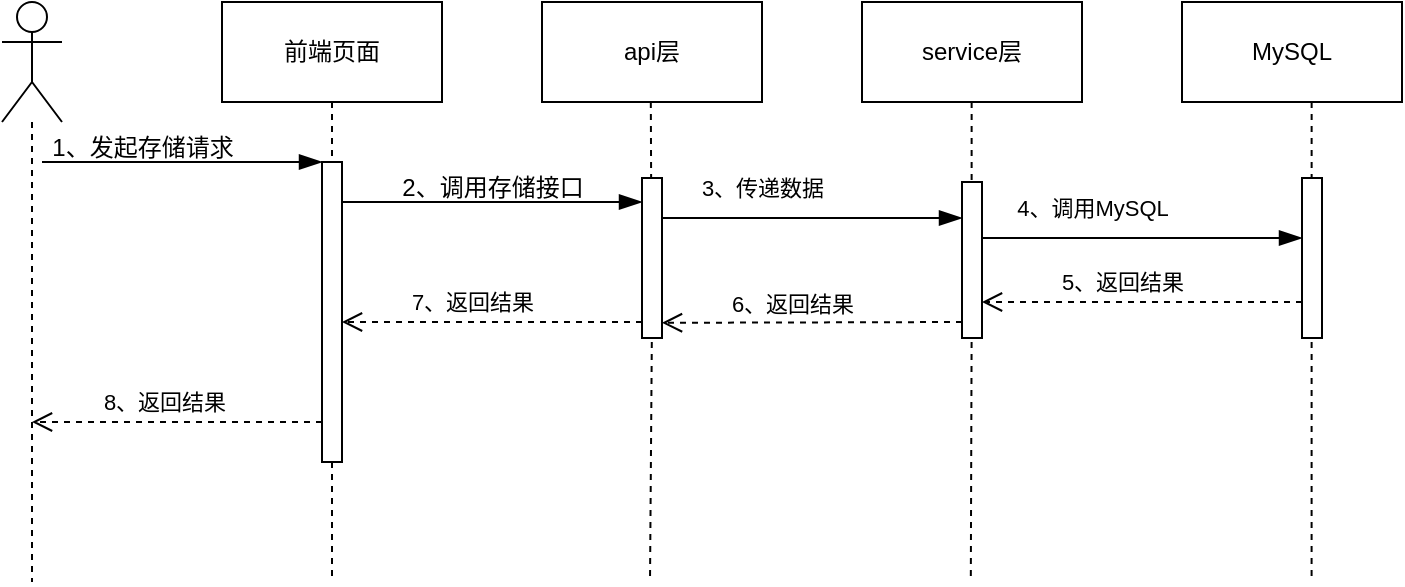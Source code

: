 <mxfile version="21.6.1" type="github">
  <diagram name="第 1 页" id="ICEn_enINgpiXyk_72j_">
    <mxGraphModel dx="1122" dy="538" grid="1" gridSize="10" guides="1" tooltips="1" connect="1" arrows="1" fold="1" page="1" pageScale="1" pageWidth="827" pageHeight="1169" math="0" shadow="0">
      <root>
        <mxCell id="0" />
        <mxCell id="1" parent="0" />
        <mxCell id="je3bZQotpma4_9G8U86e-31" style="edgeStyle=orthogonalEdgeStyle;rounded=0;orthogonalLoop=1;jettySize=auto;html=1;endArrow=none;endFill=0;dashed=1;" edge="1" parent="1">
          <mxGeometry relative="1" as="geometry">
            <mxPoint x="754.41" y="350" as="targetPoint" />
            <mxPoint x="754.82" y="110" as="sourcePoint" />
            <Array as="points">
              <mxPoint x="755.41" y="350" />
            </Array>
          </mxGeometry>
        </mxCell>
        <mxCell id="je3bZQotpma4_9G8U86e-30" style="edgeStyle=orthogonalEdgeStyle;rounded=0;orthogonalLoop=1;jettySize=auto;html=1;endArrow=none;endFill=0;dashed=1;" edge="1" parent="1">
          <mxGeometry relative="1" as="geometry">
            <mxPoint x="584.41" y="350" as="targetPoint" />
            <mxPoint x="584.82" y="110" as="sourcePoint" />
            <Array as="points">
              <mxPoint x="584.41" y="230" />
              <mxPoint x="584.41" y="230" />
            </Array>
          </mxGeometry>
        </mxCell>
        <mxCell id="je3bZQotpma4_9G8U86e-28" style="edgeStyle=orthogonalEdgeStyle;rounded=0;orthogonalLoop=1;jettySize=auto;html=1;endArrow=none;endFill=0;dashed=1;" edge="1" parent="1">
          <mxGeometry relative="1" as="geometry">
            <mxPoint x="424" y="350" as="targetPoint" />
            <mxPoint x="424.41" y="110" as="sourcePoint" />
          </mxGeometry>
        </mxCell>
        <mxCell id="je3bZQotpma4_9G8U86e-2" style="edgeStyle=orthogonalEdgeStyle;rounded=0;orthogonalLoop=1;jettySize=auto;html=1;dashed=1;endArrow=none;endFill=0;" edge="1" parent="1" source="je3bZQotpma4_9G8U86e-1">
          <mxGeometry relative="1" as="geometry">
            <mxPoint x="115" y="350" as="targetPoint" />
          </mxGeometry>
        </mxCell>
        <mxCell id="je3bZQotpma4_9G8U86e-1" value="" style="shape=umlActor;verticalLabelPosition=bottom;verticalAlign=top;html=1;" vertex="1" parent="1">
          <mxGeometry x="100" y="60" width="30" height="60" as="geometry" />
        </mxCell>
        <mxCell id="je3bZQotpma4_9G8U86e-8" style="edgeStyle=orthogonalEdgeStyle;rounded=0;orthogonalLoop=1;jettySize=auto;html=1;endArrow=none;endFill=0;dashed=1;" edge="1" parent="1" source="je3bZQotpma4_9G8U86e-3">
          <mxGeometry relative="1" as="geometry">
            <mxPoint x="265" y="350" as="targetPoint" />
          </mxGeometry>
        </mxCell>
        <mxCell id="je3bZQotpma4_9G8U86e-3" value="前端页面" style="html=1;whiteSpace=wrap;" vertex="1" parent="1">
          <mxGeometry x="210" y="60" width="110" height="50" as="geometry" />
        </mxCell>
        <mxCell id="je3bZQotpma4_9G8U86e-4" value="service层" style="html=1;whiteSpace=wrap;" vertex="1" parent="1">
          <mxGeometry x="530" y="60" width="110" height="50" as="geometry" />
        </mxCell>
        <mxCell id="je3bZQotpma4_9G8U86e-5" value="api层" style="html=1;whiteSpace=wrap;" vertex="1" parent="1">
          <mxGeometry x="370" y="60" width="110" height="50" as="geometry" />
        </mxCell>
        <mxCell id="je3bZQotpma4_9G8U86e-6" value="MySQL" style="html=1;whiteSpace=wrap;" vertex="1" parent="1">
          <mxGeometry x="690" y="60" width="110" height="50" as="geometry" />
        </mxCell>
        <mxCell id="je3bZQotpma4_9G8U86e-7" value="" style="html=1;points=[];perimeter=orthogonalPerimeter;outlineConnect=0;targetShapes=umlLifeline;portConstraint=eastwest;newEdgeStyle={&quot;edgeStyle&quot;:&quot;elbowEdgeStyle&quot;,&quot;elbow&quot;:&quot;vertical&quot;,&quot;curved&quot;:0,&quot;rounded&quot;:0};" vertex="1" parent="1">
          <mxGeometry x="260" y="140" width="10" height="150" as="geometry" />
        </mxCell>
        <mxCell id="je3bZQotpma4_9G8U86e-9" value="" style="endArrow=blockThin;endFill=1;endSize=9;html=1;rounded=0;" edge="1" parent="1">
          <mxGeometry width="160" relative="1" as="geometry">
            <mxPoint x="120" y="140" as="sourcePoint" />
            <mxPoint x="260" y="140" as="targetPoint" />
          </mxGeometry>
        </mxCell>
        <mxCell id="je3bZQotpma4_9G8U86e-10" value="1、发起存储请求" style="text;html=1;align=center;verticalAlign=middle;resizable=0;points=[];autosize=1;strokeColor=none;fillColor=none;" vertex="1" parent="1">
          <mxGeometry x="115" y="118" width="110" height="30" as="geometry" />
        </mxCell>
        <mxCell id="je3bZQotpma4_9G8U86e-11" value="" style="html=1;points=[];perimeter=orthogonalPerimeter;outlineConnect=0;targetShapes=umlLifeline;portConstraint=eastwest;newEdgeStyle={&quot;edgeStyle&quot;:&quot;elbowEdgeStyle&quot;,&quot;elbow&quot;:&quot;vertical&quot;,&quot;curved&quot;:0,&quot;rounded&quot;:0};" vertex="1" parent="1">
          <mxGeometry x="420" y="148" width="10" height="80" as="geometry" />
        </mxCell>
        <mxCell id="je3bZQotpma4_9G8U86e-12" value="" style="html=1;points=[];perimeter=orthogonalPerimeter;outlineConnect=0;targetShapes=umlLifeline;portConstraint=eastwest;newEdgeStyle={&quot;edgeStyle&quot;:&quot;elbowEdgeStyle&quot;,&quot;elbow&quot;:&quot;vertical&quot;,&quot;curved&quot;:0,&quot;rounded&quot;:0};" vertex="1" parent="1">
          <mxGeometry x="580" y="150" width="10" height="78" as="geometry" />
        </mxCell>
        <mxCell id="je3bZQotpma4_9G8U86e-13" value="" style="html=1;points=[];perimeter=orthogonalPerimeter;outlineConnect=0;targetShapes=umlLifeline;portConstraint=eastwest;newEdgeStyle={&quot;edgeStyle&quot;:&quot;elbowEdgeStyle&quot;,&quot;elbow&quot;:&quot;vertical&quot;,&quot;curved&quot;:0,&quot;rounded&quot;:0};" vertex="1" parent="1">
          <mxGeometry x="750" y="148" width="10" height="80" as="geometry" />
        </mxCell>
        <mxCell id="je3bZQotpma4_9G8U86e-14" value="" style="endArrow=blockThin;endFill=1;endSize=9;html=1;rounded=0;" edge="1" parent="1" source="je3bZQotpma4_9G8U86e-7">
          <mxGeometry width="160" relative="1" as="geometry">
            <mxPoint x="280" y="160" as="sourcePoint" />
            <mxPoint x="420" y="160" as="targetPoint" />
          </mxGeometry>
        </mxCell>
        <mxCell id="je3bZQotpma4_9G8U86e-15" value="2、调用存储接口" style="text;html=1;align=center;verticalAlign=middle;resizable=0;points=[];autosize=1;strokeColor=none;fillColor=none;" vertex="1" parent="1">
          <mxGeometry x="290" y="138" width="110" height="30" as="geometry" />
        </mxCell>
        <mxCell id="je3bZQotpma4_9G8U86e-16" value="" style="endArrow=blockThin;endFill=1;endSize=9;html=1;rounded=0;" edge="1" parent="1">
          <mxGeometry width="160" relative="1" as="geometry">
            <mxPoint x="430" y="168" as="sourcePoint" />
            <mxPoint x="580" y="168" as="targetPoint" />
          </mxGeometry>
        </mxCell>
        <mxCell id="je3bZQotpma4_9G8U86e-17" value="3、传递数据" style="edgeLabel;html=1;align=center;verticalAlign=middle;resizable=0;points=[];" vertex="1" connectable="0" parent="je3bZQotpma4_9G8U86e-16">
          <mxGeometry x="-0.133" y="3" relative="1" as="geometry">
            <mxPoint x="-15" y="-12" as="offset" />
          </mxGeometry>
        </mxCell>
        <mxCell id="je3bZQotpma4_9G8U86e-18" value="" style="endArrow=blockThin;endFill=1;endSize=9;html=1;rounded=0;" edge="1" parent="1" target="je3bZQotpma4_9G8U86e-13">
          <mxGeometry width="160" relative="1" as="geometry">
            <mxPoint x="590" y="178" as="sourcePoint" />
            <mxPoint x="740" y="178" as="targetPoint" />
          </mxGeometry>
        </mxCell>
        <mxCell id="je3bZQotpma4_9G8U86e-19" value="4、调用MySQL" style="edgeLabel;html=1;align=center;verticalAlign=middle;resizable=0;points=[];" vertex="1" connectable="0" parent="je3bZQotpma4_9G8U86e-18">
          <mxGeometry x="-0.133" y="3" relative="1" as="geometry">
            <mxPoint x="-15" y="-12" as="offset" />
          </mxGeometry>
        </mxCell>
        <mxCell id="je3bZQotpma4_9G8U86e-20" value="" style="html=1;verticalAlign=bottom;endArrow=open;dashed=1;endSize=8;edgeStyle=elbowEdgeStyle;elbow=vertical;curved=0;rounded=0;" edge="1" parent="1" source="je3bZQotpma4_9G8U86e-13" target="je3bZQotpma4_9G8U86e-12">
          <mxGeometry x="0.773" relative="1" as="geometry">
            <mxPoint x="740" y="210" as="sourcePoint" />
            <mxPoint x="600" y="210" as="targetPoint" />
            <Array as="points">
              <mxPoint x="620" y="210" />
            </Array>
            <mxPoint as="offset" />
          </mxGeometry>
        </mxCell>
        <mxCell id="je3bZQotpma4_9G8U86e-21" value="5、返回结果" style="edgeLabel;html=1;align=center;verticalAlign=middle;resizable=0;points=[];" vertex="1" connectable="0" parent="je3bZQotpma4_9G8U86e-20">
          <mxGeometry x="-0.112" y="-2" relative="1" as="geometry">
            <mxPoint x="-19" y="-8" as="offset" />
          </mxGeometry>
        </mxCell>
        <mxCell id="je3bZQotpma4_9G8U86e-22" value="" style="html=1;verticalAlign=bottom;endArrow=open;dashed=1;endSize=8;edgeStyle=elbowEdgeStyle;elbow=vertical;curved=0;rounded=0;" edge="1" parent="1">
          <mxGeometry x="0.773" relative="1" as="geometry">
            <mxPoint x="580" y="220" as="sourcePoint" />
            <mxPoint x="430" y="220.41" as="targetPoint" />
            <Array as="points">
              <mxPoint x="460" y="220.41" />
            </Array>
            <mxPoint as="offset" />
          </mxGeometry>
        </mxCell>
        <mxCell id="je3bZQotpma4_9G8U86e-23" value="6、返回结果" style="edgeLabel;html=1;align=center;verticalAlign=middle;resizable=0;points=[];" vertex="1" connectable="0" parent="je3bZQotpma4_9G8U86e-22">
          <mxGeometry x="-0.112" y="-2" relative="1" as="geometry">
            <mxPoint x="-19" y="-8" as="offset" />
          </mxGeometry>
        </mxCell>
        <mxCell id="je3bZQotpma4_9G8U86e-24" value="" style="html=1;verticalAlign=bottom;endArrow=open;dashed=1;endSize=8;edgeStyle=elbowEdgeStyle;elbow=vertical;curved=0;rounded=0;" edge="1" parent="1">
          <mxGeometry x="0.773" relative="1" as="geometry">
            <mxPoint x="260" y="270" as="sourcePoint" />
            <mxPoint x="115" y="270" as="targetPoint" />
            <Array as="points">
              <mxPoint x="145" y="270" />
            </Array>
            <mxPoint as="offset" />
          </mxGeometry>
        </mxCell>
        <mxCell id="je3bZQotpma4_9G8U86e-25" value="8、返回结果" style="edgeLabel;html=1;align=center;verticalAlign=middle;resizable=0;points=[];" vertex="1" connectable="0" parent="je3bZQotpma4_9G8U86e-24">
          <mxGeometry x="-0.112" y="-2" relative="1" as="geometry">
            <mxPoint x="-15" y="-8" as="offset" />
          </mxGeometry>
        </mxCell>
        <mxCell id="je3bZQotpma4_9G8U86e-26" value="" style="html=1;verticalAlign=bottom;endArrow=open;dashed=1;endSize=8;edgeStyle=elbowEdgeStyle;elbow=vertical;curved=0;rounded=0;" edge="1" parent="1">
          <mxGeometry x="0.773" relative="1" as="geometry">
            <mxPoint x="420" y="220" as="sourcePoint" />
            <mxPoint x="270" y="220" as="targetPoint" />
            <Array as="points">
              <mxPoint x="300" y="220" />
            </Array>
            <mxPoint as="offset" />
          </mxGeometry>
        </mxCell>
        <mxCell id="je3bZQotpma4_9G8U86e-27" value="7、返回结果" style="edgeLabel;html=1;align=center;verticalAlign=middle;resizable=0;points=[];" vertex="1" connectable="0" parent="je3bZQotpma4_9G8U86e-26">
          <mxGeometry x="-0.112" y="-2" relative="1" as="geometry">
            <mxPoint x="-19" y="-8" as="offset" />
          </mxGeometry>
        </mxCell>
      </root>
    </mxGraphModel>
  </diagram>
</mxfile>
